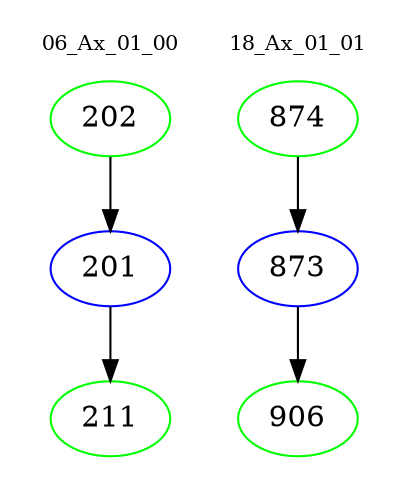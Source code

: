 digraph{
subgraph cluster_0 {
color = white
label = "06_Ax_01_00";
fontsize=10;
T0_202 [label="202", color="green"]
T0_202 -> T0_201 [color="black"]
T0_201 [label="201", color="blue"]
T0_201 -> T0_211 [color="black"]
T0_211 [label="211", color="green"]
}
subgraph cluster_1 {
color = white
label = "18_Ax_01_01";
fontsize=10;
T1_874 [label="874", color="green"]
T1_874 -> T1_873 [color="black"]
T1_873 [label="873", color="blue"]
T1_873 -> T1_906 [color="black"]
T1_906 [label="906", color="green"]
}
}
